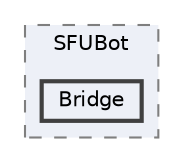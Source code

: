 digraph "SkyWayUnitySDK/Assets/SkyWay/Scripts/SFUBot/Bridge"
{
 // LATEX_PDF_SIZE
  bgcolor="transparent";
  edge [fontname=Helvetica,fontsize=10,labelfontname=Helvetica,labelfontsize=10];
  node [fontname=Helvetica,fontsize=10,shape=box,height=0.2,width=0.4];
  compound=true
  subgraph clusterdir_96d10673882ce54d27d82486e7538d2c {
    graph [ bgcolor="#edf0f7", pencolor="grey50", label="SFUBot", fontname=Helvetica,fontsize=10 style="filled,dashed", URL="dir_96d10673882ce54d27d82486e7538d2c.html",tooltip=""]
  dir_db2d2b687f988b894162e73bacbd503c [label="Bridge", fillcolor="#edf0f7", color="grey25", style="filled,bold", URL="dir_db2d2b687f988b894162e73bacbd503c.html",tooltip=""];
  }
}
